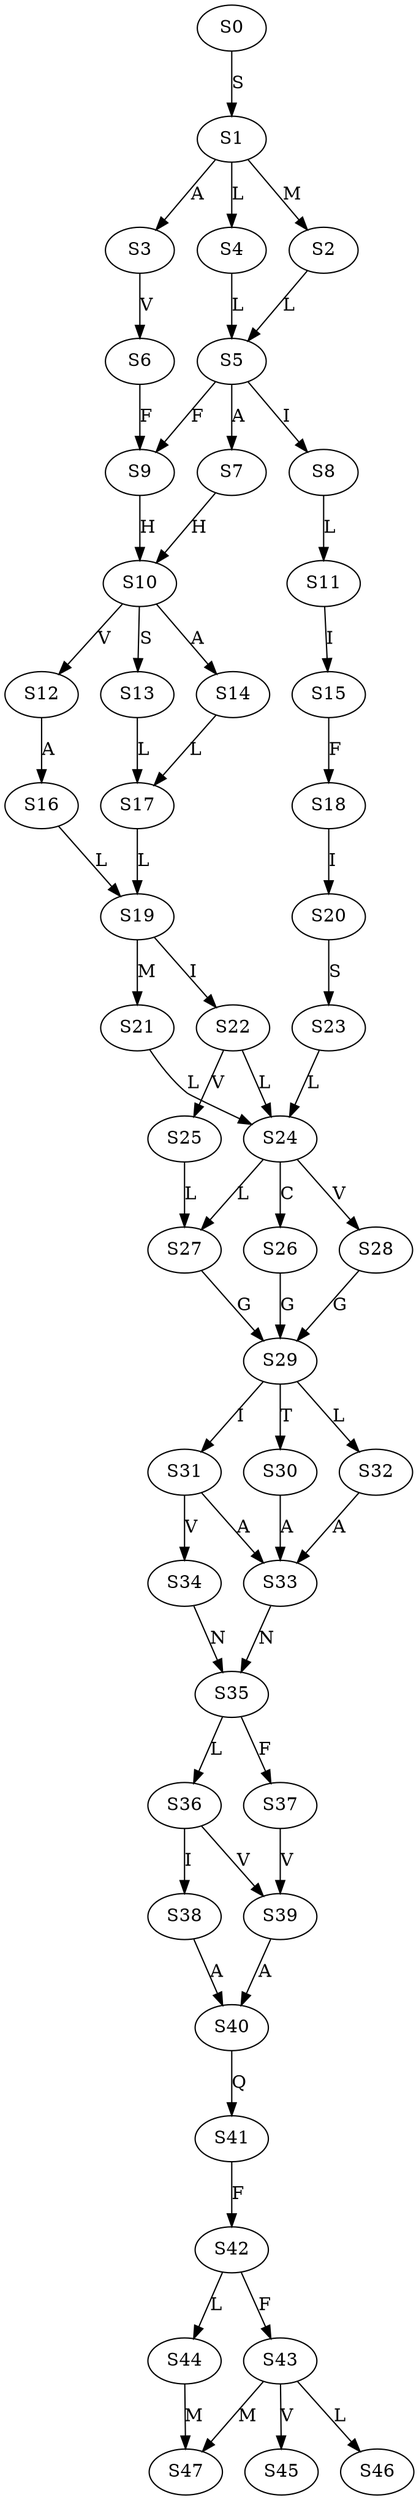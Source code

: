 strict digraph  {
	S0 -> S1 [ label = S ];
	S1 -> S2 [ label = M ];
	S1 -> S3 [ label = A ];
	S1 -> S4 [ label = L ];
	S2 -> S5 [ label = L ];
	S3 -> S6 [ label = V ];
	S4 -> S5 [ label = L ];
	S5 -> S7 [ label = A ];
	S5 -> S8 [ label = I ];
	S5 -> S9 [ label = F ];
	S6 -> S9 [ label = F ];
	S7 -> S10 [ label = H ];
	S8 -> S11 [ label = L ];
	S9 -> S10 [ label = H ];
	S10 -> S12 [ label = V ];
	S10 -> S13 [ label = S ];
	S10 -> S14 [ label = A ];
	S11 -> S15 [ label = I ];
	S12 -> S16 [ label = A ];
	S13 -> S17 [ label = L ];
	S14 -> S17 [ label = L ];
	S15 -> S18 [ label = F ];
	S16 -> S19 [ label = L ];
	S17 -> S19 [ label = L ];
	S18 -> S20 [ label = I ];
	S19 -> S21 [ label = M ];
	S19 -> S22 [ label = I ];
	S20 -> S23 [ label = S ];
	S21 -> S24 [ label = L ];
	S22 -> S24 [ label = L ];
	S22 -> S25 [ label = V ];
	S23 -> S24 [ label = L ];
	S24 -> S26 [ label = C ];
	S24 -> S27 [ label = L ];
	S24 -> S28 [ label = V ];
	S25 -> S27 [ label = L ];
	S26 -> S29 [ label = G ];
	S27 -> S29 [ label = G ];
	S28 -> S29 [ label = G ];
	S29 -> S30 [ label = T ];
	S29 -> S31 [ label = I ];
	S29 -> S32 [ label = L ];
	S30 -> S33 [ label = A ];
	S31 -> S33 [ label = A ];
	S31 -> S34 [ label = V ];
	S32 -> S33 [ label = A ];
	S33 -> S35 [ label = N ];
	S34 -> S35 [ label = N ];
	S35 -> S36 [ label = L ];
	S35 -> S37 [ label = F ];
	S36 -> S38 [ label = I ];
	S36 -> S39 [ label = V ];
	S37 -> S39 [ label = V ];
	S38 -> S40 [ label = A ];
	S39 -> S40 [ label = A ];
	S40 -> S41 [ label = Q ];
	S41 -> S42 [ label = F ];
	S42 -> S43 [ label = F ];
	S42 -> S44 [ label = L ];
	S43 -> S45 [ label = V ];
	S43 -> S46 [ label = L ];
	S43 -> S47 [ label = M ];
	S44 -> S47 [ label = M ];
}
